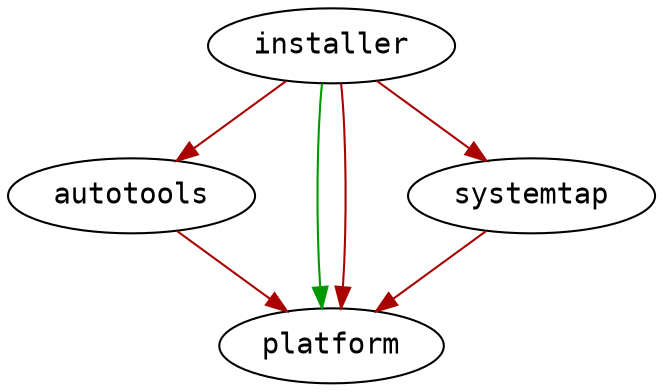 digraph G {
  node [fontname=monospace];
  "autotools" -> "platform" [color="#aa0000"];
  "installer" -> "platform" [color="#009900"];
  "installer" -> "platform" [color="#aa0000"];
  "installer" -> "systemtap" [color="#aa0000"];
  "installer" -> "autotools" [color="#aa0000"];
  "systemtap" -> "platform" [color="#aa0000"];
}
